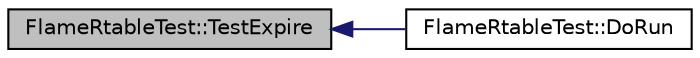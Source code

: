 digraph "FlameRtableTest::TestExpire"
{
  edge [fontname="Helvetica",fontsize="10",labelfontname="Helvetica",labelfontsize="10"];
  node [fontname="Helvetica",fontsize="10",shape=record];
  rankdir="LR";
  Node1 [label="FlameRtableTest::TestExpire",height=0.2,width=0.4,color="black", fillcolor="grey75", style="filled", fontcolor="black"];
  Node1 -> Node2 [dir="back",color="midnightblue",fontsize="10",style="solid"];
  Node2 [label="FlameRtableTest::DoRun",height=0.2,width=0.4,color="black", fillcolor="white", style="filled",URL="$de/dba/classFlameRtableTest.html#acc465c9fd35c2ece212f63ee5f7bbe07",tooltip="Implementation to actually run this TestCase. "];
}
